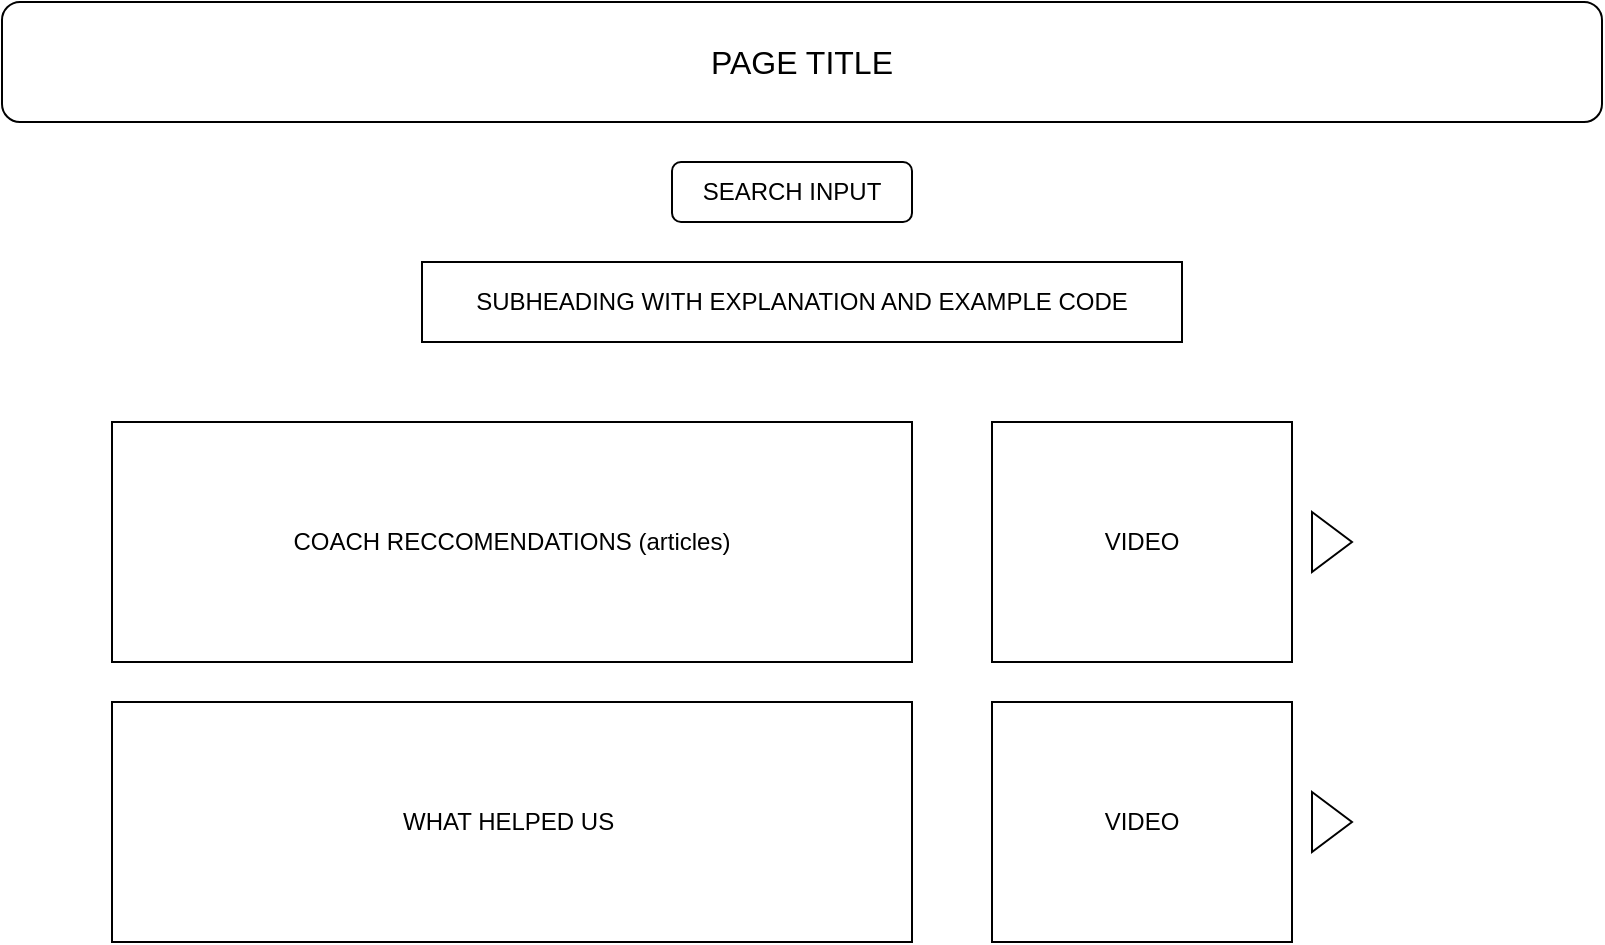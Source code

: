<mxfile>
    <diagram id="3oKsPaVqC4cpQsYlo91Y" name="Page-1">
        <mxGraphModel dx="951" dy="601" grid="1" gridSize="10" guides="1" tooltips="1" connect="1" arrows="1" fold="1" page="1" pageScale="1" pageWidth="850" pageHeight="1100" math="0" shadow="0">
            <root>
                <mxCell id="0"/>
                <mxCell id="1" parent="0"/>
                <mxCell id="2" value="&lt;font size=&quot;3&quot;&gt;PAGE TITLE&lt;/font&gt;" style="rounded=1;whiteSpace=wrap;html=1;" vertex="1" parent="1">
                    <mxGeometry x="25" y="30" width="800" height="60" as="geometry"/>
                </mxCell>
                <mxCell id="3" value="SEARCH INPUT" style="rounded=1;whiteSpace=wrap;html=1;" vertex="1" parent="1">
                    <mxGeometry x="360" y="110" width="120" height="30" as="geometry"/>
                </mxCell>
                <mxCell id="4" value="COACH RECCOMENDATIONS (articles)&lt;br&gt;" style="rounded=0;whiteSpace=wrap;html=1;" vertex="1" parent="1">
                    <mxGeometry x="80" y="240" width="400" height="120" as="geometry"/>
                </mxCell>
                <mxCell id="5" value="WHAT HELPED US&amp;nbsp;" style="rounded=0;whiteSpace=wrap;html=1;" vertex="1" parent="1">
                    <mxGeometry x="80" y="380" width="400" height="120" as="geometry"/>
                </mxCell>
                <mxCell id="7" value="VIDEO" style="rounded=0;whiteSpace=wrap;html=1;" vertex="1" parent="1">
                    <mxGeometry x="520" y="240" width="150" height="120" as="geometry"/>
                </mxCell>
                <mxCell id="8" value="SUBHEADING WITH EXPLANATION AND EXAMPLE CODE" style="rounded=0;whiteSpace=wrap;html=1;" vertex="1" parent="1">
                    <mxGeometry x="235" y="160" width="380" height="40" as="geometry"/>
                </mxCell>
                <mxCell id="9" value="VIDEO" style="rounded=0;whiteSpace=wrap;html=1;" vertex="1" parent="1">
                    <mxGeometry x="520" y="380" width="150" height="120" as="geometry"/>
                </mxCell>
                <mxCell id="10" value="" style="triangle;whiteSpace=wrap;html=1;fontSize=24;" vertex="1" parent="1">
                    <mxGeometry x="680" y="285" width="20" height="30" as="geometry"/>
                </mxCell>
                <mxCell id="11" value="" style="triangle;whiteSpace=wrap;html=1;fontSize=24;" vertex="1" parent="1">
                    <mxGeometry x="680" y="425" width="20" height="30" as="geometry"/>
                </mxCell>
            </root>
        </mxGraphModel>
    </diagram>
</mxfile>